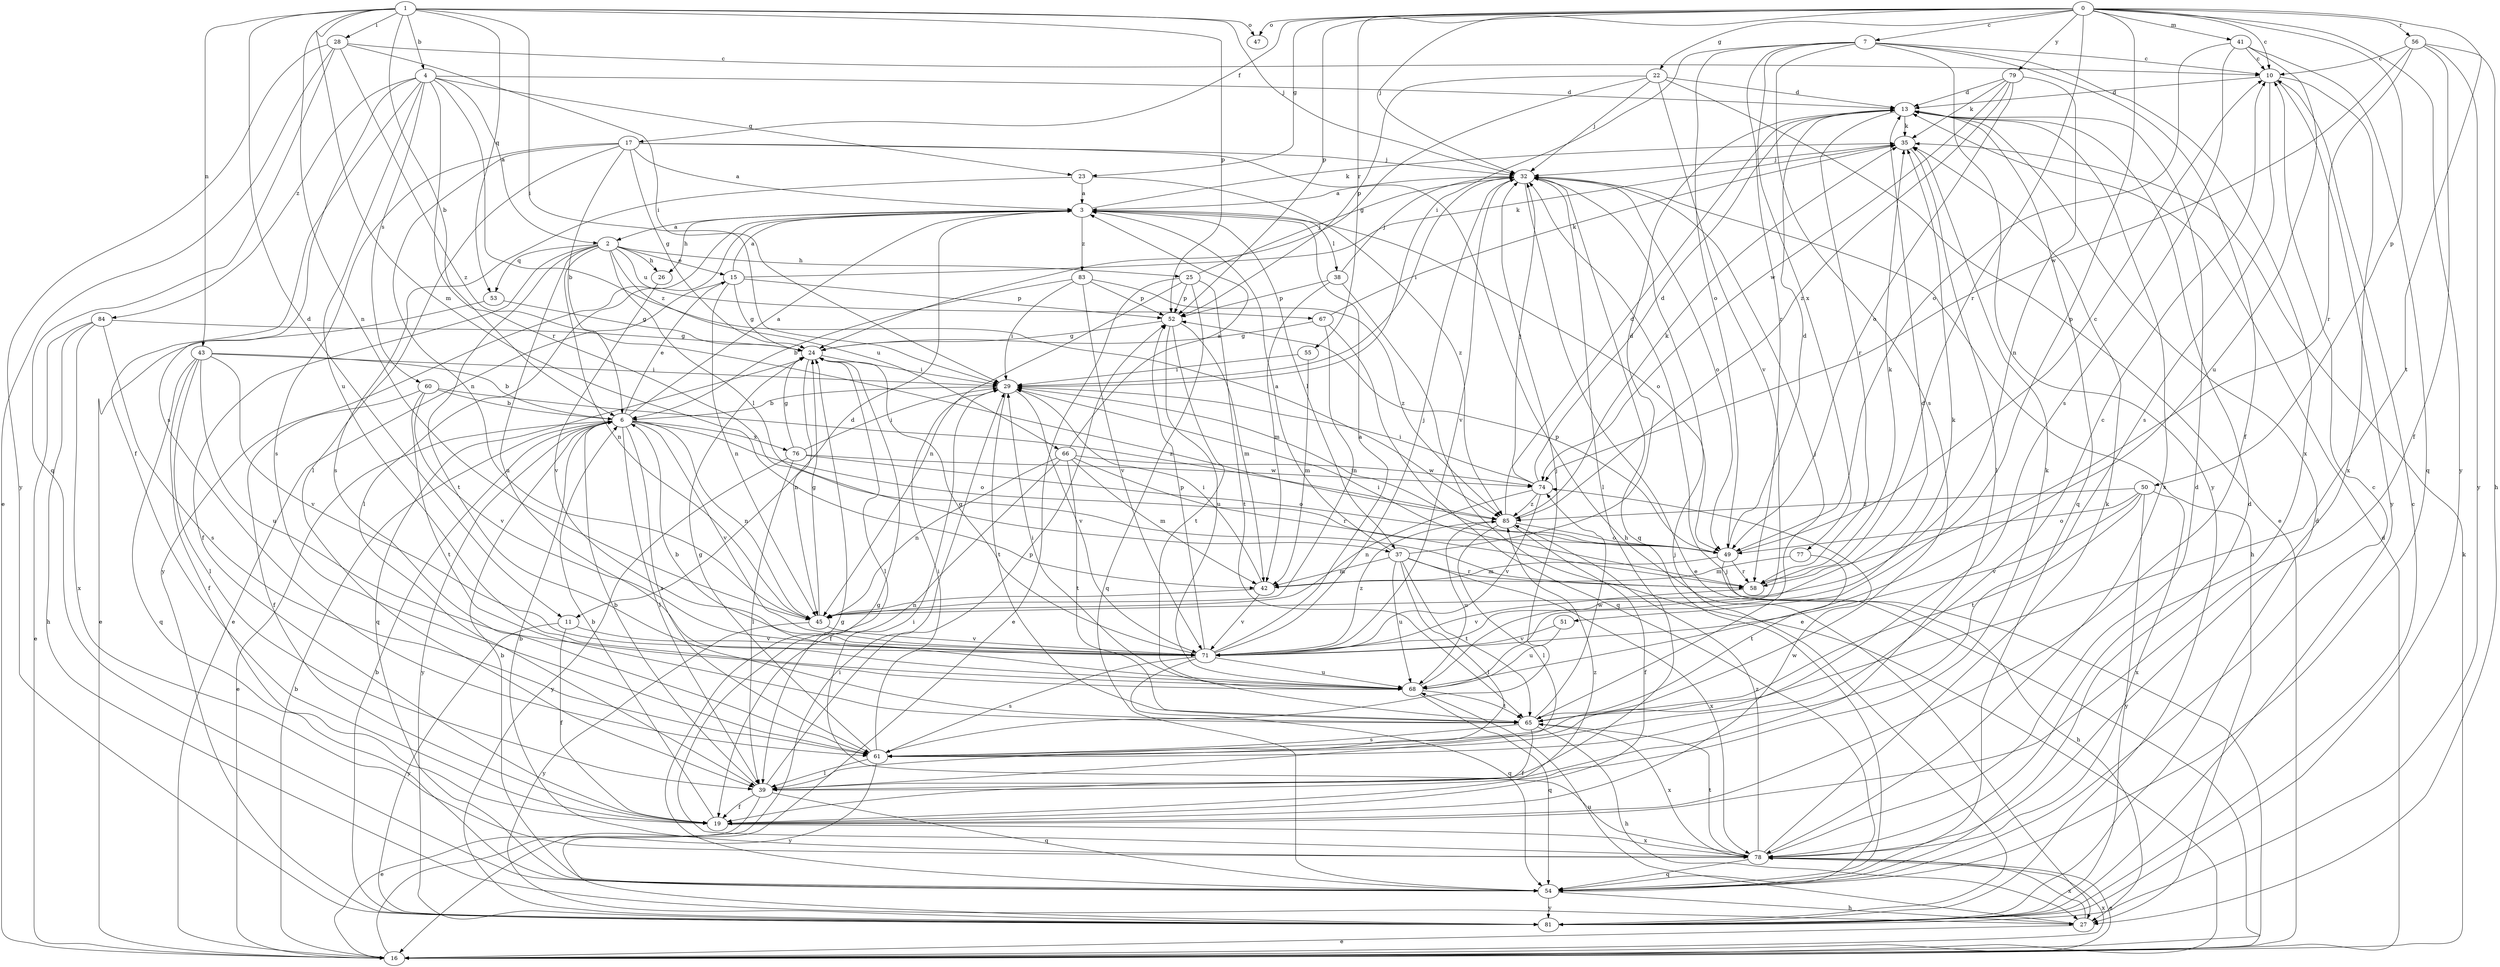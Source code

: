 strict digraph  {
0;
1;
2;
3;
4;
6;
7;
10;
11;
13;
15;
16;
17;
19;
22;
23;
24;
25;
26;
27;
28;
29;
32;
35;
37;
38;
39;
41;
42;
43;
45;
47;
49;
50;
51;
52;
53;
54;
55;
56;
58;
60;
61;
65;
66;
67;
68;
71;
74;
76;
77;
78;
79;
81;
83;
84;
85;
0 -> 7  [label=c];
0 -> 10  [label=c];
0 -> 17  [label=f];
0 -> 22  [label=g];
0 -> 23  [label=g];
0 -> 32  [label=j];
0 -> 41  [label=m];
0 -> 47  [label=o];
0 -> 50  [label=p];
0 -> 51  [label=p];
0 -> 52  [label=p];
0 -> 55  [label=r];
0 -> 56  [label=r];
0 -> 58  [label=r];
0 -> 65  [label=t];
0 -> 79  [label=y];
0 -> 81  [label=y];
1 -> 4  [label=b];
1 -> 6  [label=b];
1 -> 11  [label=d];
1 -> 28  [label=i];
1 -> 29  [label=i];
1 -> 32  [label=j];
1 -> 42  [label=m];
1 -> 43  [label=n];
1 -> 45  [label=n];
1 -> 47  [label=o];
1 -> 52  [label=p];
1 -> 53  [label=q];
2 -> 15  [label=e];
2 -> 19  [label=f];
2 -> 25  [label=h];
2 -> 26  [label=h];
2 -> 37  [label=l];
2 -> 45  [label=n];
2 -> 53  [label=q];
2 -> 65  [label=t];
2 -> 66  [label=u];
2 -> 67  [label=u];
2 -> 68  [label=u];
3 -> 2  [label=a];
3 -> 11  [label=d];
3 -> 26  [label=h];
3 -> 35  [label=k];
3 -> 37  [label=l];
3 -> 38  [label=l];
3 -> 39  [label=l];
3 -> 49  [label=o];
3 -> 81  [label=y];
3 -> 83  [label=z];
4 -> 2  [label=a];
4 -> 13  [label=d];
4 -> 19  [label=f];
4 -> 23  [label=g];
4 -> 58  [label=r];
4 -> 60  [label=s];
4 -> 61  [label=s];
4 -> 68  [label=u];
4 -> 84  [label=z];
4 -> 85  [label=z];
6 -> 3  [label=a];
6 -> 15  [label=e];
6 -> 16  [label=e];
6 -> 39  [label=l];
6 -> 45  [label=n];
6 -> 49  [label=o];
6 -> 61  [label=s];
6 -> 71  [label=v];
6 -> 76  [label=x];
6 -> 81  [label=y];
7 -> 10  [label=c];
7 -> 19  [label=f];
7 -> 29  [label=i];
7 -> 49  [label=o];
7 -> 58  [label=r];
7 -> 61  [label=s];
7 -> 77  [label=x];
7 -> 78  [label=x];
7 -> 81  [label=y];
10 -> 13  [label=d];
10 -> 61  [label=s];
10 -> 78  [label=x];
10 -> 81  [label=y];
11 -> 19  [label=f];
11 -> 71  [label=v];
11 -> 81  [label=y];
13 -> 35  [label=k];
13 -> 54  [label=q];
13 -> 58  [label=r];
13 -> 78  [label=x];
15 -> 3  [label=a];
15 -> 16  [label=e];
15 -> 24  [label=g];
15 -> 35  [label=k];
15 -> 45  [label=n];
15 -> 52  [label=p];
16 -> 6  [label=b];
16 -> 13  [label=d];
16 -> 29  [label=i];
16 -> 32  [label=j];
16 -> 35  [label=k];
16 -> 78  [label=x];
17 -> 3  [label=a];
17 -> 6  [label=b];
17 -> 24  [label=g];
17 -> 27  [label=h];
17 -> 32  [label=j];
17 -> 39  [label=l];
17 -> 45  [label=n];
17 -> 61  [label=s];
19 -> 6  [label=b];
19 -> 74  [label=w];
19 -> 78  [label=x];
19 -> 85  [label=z];
22 -> 13  [label=d];
22 -> 16  [label=e];
22 -> 24  [label=g];
22 -> 32  [label=j];
22 -> 52  [label=p];
22 -> 71  [label=v];
23 -> 3  [label=a];
23 -> 61  [label=s];
23 -> 85  [label=z];
24 -> 29  [label=i];
24 -> 39  [label=l];
24 -> 45  [label=n];
24 -> 54  [label=q];
25 -> 16  [label=e];
25 -> 32  [label=j];
25 -> 45  [label=n];
25 -> 52  [label=p];
25 -> 54  [label=q];
25 -> 65  [label=t];
26 -> 71  [label=v];
27 -> 16  [label=e];
27 -> 68  [label=u];
27 -> 78  [label=x];
28 -> 10  [label=c];
28 -> 16  [label=e];
28 -> 29  [label=i];
28 -> 54  [label=q];
28 -> 81  [label=y];
28 -> 85  [label=z];
29 -> 6  [label=b];
29 -> 65  [label=t];
29 -> 71  [label=v];
32 -> 3  [label=a];
32 -> 16  [label=e];
32 -> 27  [label=h];
32 -> 29  [label=i];
32 -> 39  [label=l];
32 -> 49  [label=o];
32 -> 54  [label=q];
32 -> 71  [label=v];
35 -> 32  [label=j];
35 -> 39  [label=l];
37 -> 3  [label=a];
37 -> 13  [label=d];
37 -> 39  [label=l];
37 -> 42  [label=m];
37 -> 58  [label=r];
37 -> 65  [label=t];
37 -> 68  [label=u];
37 -> 78  [label=x];
38 -> 16  [label=e];
38 -> 32  [label=j];
38 -> 42  [label=m];
38 -> 52  [label=p];
39 -> 6  [label=b];
39 -> 16  [label=e];
39 -> 19  [label=f];
39 -> 35  [label=k];
39 -> 52  [label=p];
39 -> 54  [label=q];
41 -> 10  [label=c];
41 -> 49  [label=o];
41 -> 54  [label=q];
41 -> 61  [label=s];
41 -> 68  [label=u];
42 -> 29  [label=i];
42 -> 45  [label=n];
42 -> 71  [label=v];
43 -> 6  [label=b];
43 -> 19  [label=f];
43 -> 29  [label=i];
43 -> 39  [label=l];
43 -> 54  [label=q];
43 -> 68  [label=u];
43 -> 71  [label=v];
45 -> 24  [label=g];
45 -> 71  [label=v];
45 -> 81  [label=y];
49 -> 10  [label=c];
49 -> 13  [label=d];
49 -> 27  [label=h];
49 -> 29  [label=i];
49 -> 42  [label=m];
49 -> 52  [label=p];
49 -> 58  [label=r];
50 -> 49  [label=o];
50 -> 65  [label=t];
50 -> 71  [label=v];
50 -> 78  [label=x];
50 -> 81  [label=y];
50 -> 85  [label=z];
51 -> 68  [label=u];
51 -> 71  [label=v];
52 -> 24  [label=g];
52 -> 42  [label=m];
52 -> 65  [label=t];
52 -> 68  [label=u];
53 -> 16  [label=e];
53 -> 24  [label=g];
54 -> 6  [label=b];
54 -> 10  [label=c];
54 -> 13  [label=d];
54 -> 24  [label=g];
54 -> 27  [label=h];
54 -> 81  [label=y];
55 -> 29  [label=i];
55 -> 42  [label=m];
56 -> 10  [label=c];
56 -> 19  [label=f];
56 -> 27  [label=h];
56 -> 58  [label=r];
56 -> 74  [label=w];
56 -> 81  [label=y];
58 -> 29  [label=i];
58 -> 35  [label=k];
58 -> 71  [label=v];
60 -> 6  [label=b];
60 -> 19  [label=f];
60 -> 65  [label=t];
60 -> 71  [label=v];
60 -> 85  [label=z];
61 -> 10  [label=c];
61 -> 24  [label=g];
61 -> 29  [label=i];
61 -> 32  [label=j];
61 -> 39  [label=l];
61 -> 81  [label=y];
65 -> 19  [label=f];
65 -> 27  [label=h];
65 -> 32  [label=j];
65 -> 61  [label=s];
65 -> 74  [label=w];
65 -> 78  [label=x];
66 -> 3  [label=a];
66 -> 19  [label=f];
66 -> 42  [label=m];
66 -> 45  [label=n];
66 -> 58  [label=r];
66 -> 65  [label=t];
66 -> 74  [label=w];
67 -> 24  [label=g];
67 -> 35  [label=k];
67 -> 45  [label=n];
67 -> 54  [label=q];
68 -> 6  [label=b];
68 -> 13  [label=d];
68 -> 29  [label=i];
68 -> 35  [label=k];
68 -> 54  [label=q];
68 -> 65  [label=t];
71 -> 3  [label=a];
71 -> 24  [label=g];
71 -> 32  [label=j];
71 -> 52  [label=p];
71 -> 54  [label=q];
71 -> 61  [label=s];
71 -> 68  [label=u];
71 -> 85  [label=z];
74 -> 13  [label=d];
74 -> 29  [label=i];
74 -> 32  [label=j];
74 -> 45  [label=n];
74 -> 71  [label=v];
74 -> 85  [label=z];
76 -> 24  [label=g];
76 -> 29  [label=i];
76 -> 39  [label=l];
76 -> 49  [label=o];
76 -> 74  [label=w];
76 -> 81  [label=y];
77 -> 42  [label=m];
77 -> 65  [label=t];
78 -> 6  [label=b];
78 -> 13  [label=d];
78 -> 16  [label=e];
78 -> 24  [label=g];
78 -> 29  [label=i];
78 -> 35  [label=k];
78 -> 54  [label=q];
78 -> 65  [label=t];
78 -> 85  [label=z];
79 -> 13  [label=d];
79 -> 35  [label=k];
79 -> 45  [label=n];
79 -> 49  [label=o];
79 -> 74  [label=w];
79 -> 85  [label=z];
81 -> 6  [label=b];
81 -> 10  [label=c];
81 -> 13  [label=d];
81 -> 32  [label=j];
83 -> 6  [label=b];
83 -> 29  [label=i];
83 -> 52  [label=p];
83 -> 71  [label=v];
83 -> 85  [label=z];
84 -> 16  [label=e];
84 -> 24  [label=g];
84 -> 27  [label=h];
84 -> 61  [label=s];
84 -> 78  [label=x];
85 -> 13  [label=d];
85 -> 19  [label=f];
85 -> 35  [label=k];
85 -> 39  [label=l];
85 -> 49  [label=o];
85 -> 68  [label=u];
}
